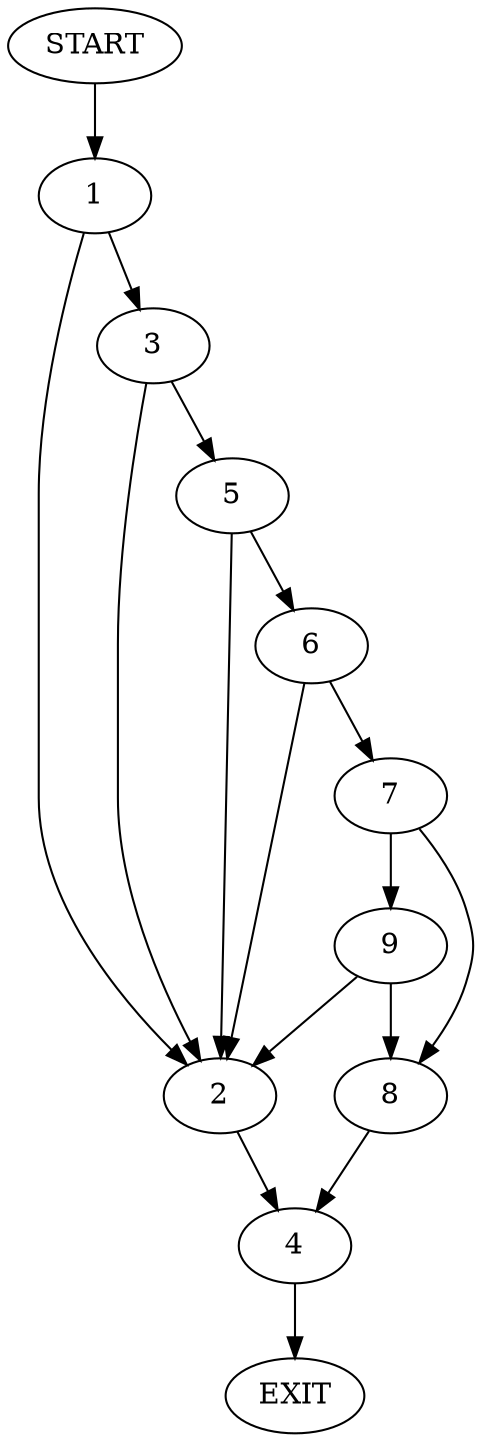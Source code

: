 digraph {
0 [label="START"]
10 [label="EXIT"]
0 -> 1
1 -> 2
1 -> 3
2 -> 4
3 -> 2
3 -> 5
5 -> 2
5 -> 6
6 -> 7
6 -> 2
7 -> 8
7 -> 9
9 -> 2
9 -> 8
8 -> 4
4 -> 10
}
